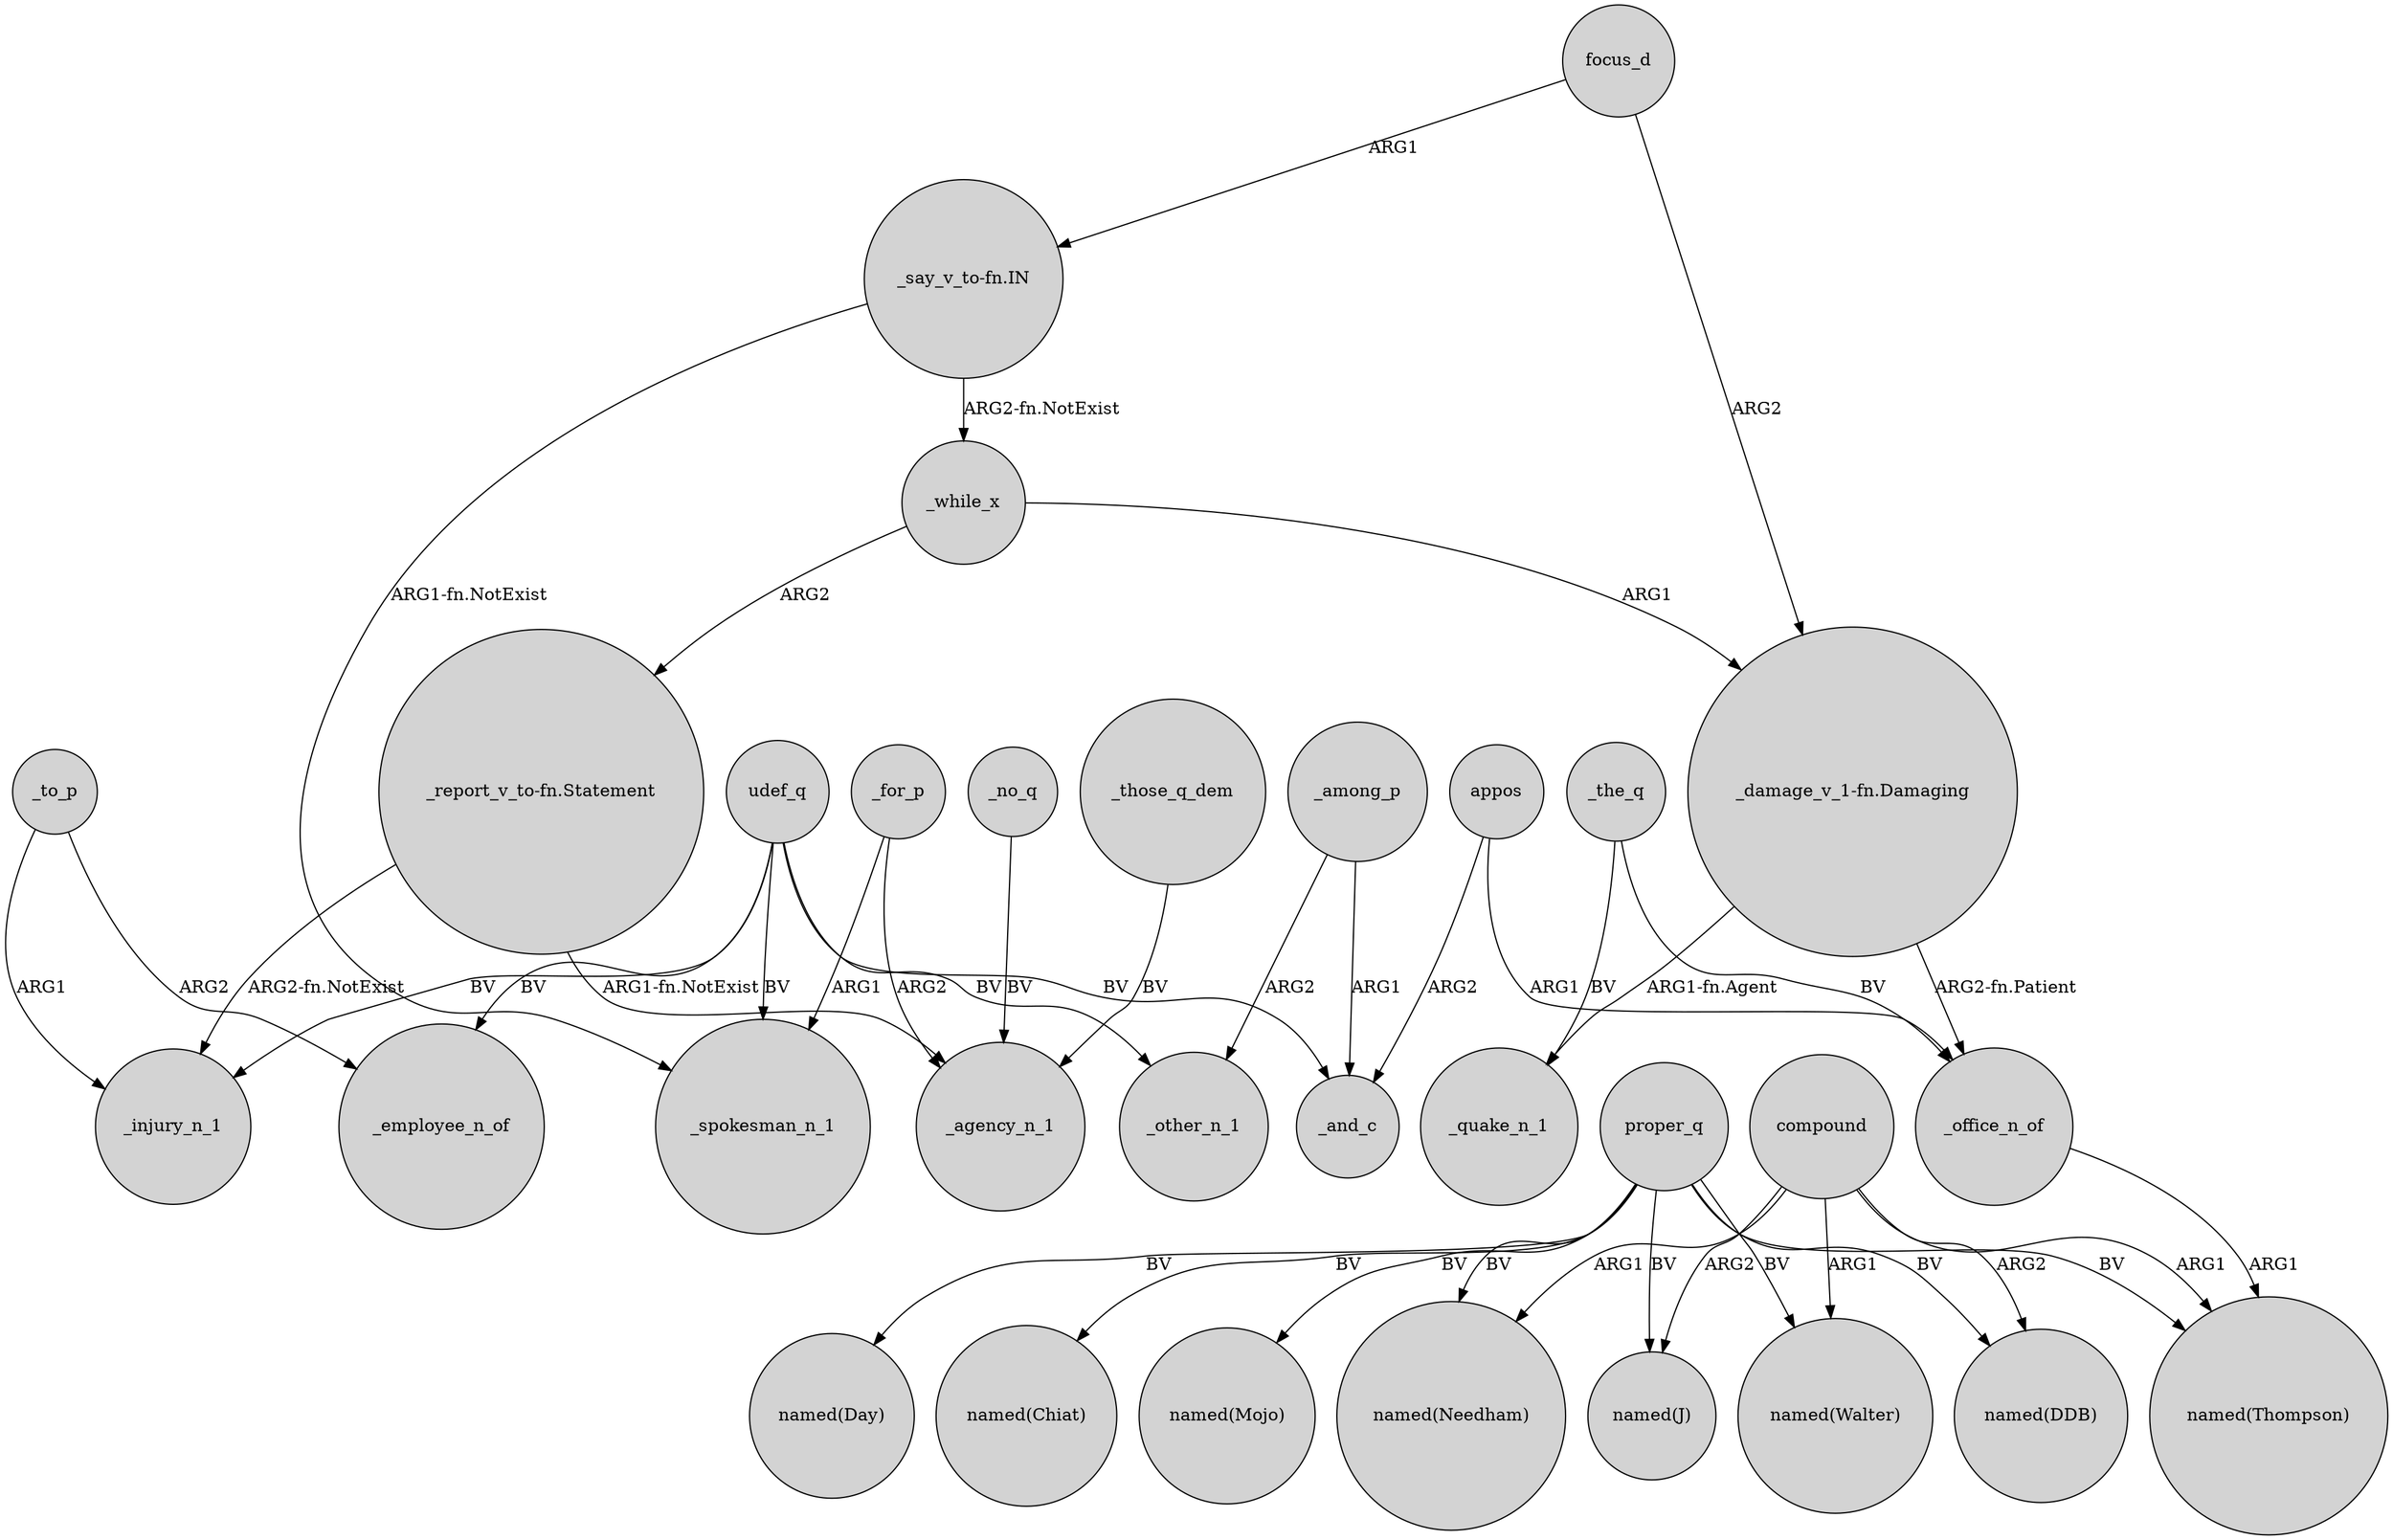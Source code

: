 digraph {
	node [shape=circle style=filled]
	_for_p -> _spokesman_n_1 [label=ARG1]
	_those_q_dem -> _agency_n_1 [label=BV]
	proper_q -> "named(Walter)" [label=BV]
	udef_q -> _employee_n_of [label=BV]
	_among_p -> _other_n_1 [label=ARG2]
	_the_q -> _quake_n_1 [label=BV]
	proper_q -> "named(Thompson)" [label=BV]
	proper_q -> "named(Day)" [label=BV]
	"_say_v_to-fn.IN" -> _while_x [label="ARG2-fn.NotExist"]
	proper_q -> "named(J)" [label=BV]
	proper_q -> "named(Chiat)" [label=BV]
	_no_q -> _agency_n_1 [label=BV]
	_to_p -> _injury_n_1 [label=ARG1]
	"_report_v_to-fn.Statement" -> _agency_n_1 [label="ARG1-fn.NotExist"]
	_the_q -> _office_n_of [label=BV]
	_while_x -> "_report_v_to-fn.Statement" [label=ARG2]
	"_report_v_to-fn.Statement" -> _injury_n_1 [label="ARG2-fn.NotExist"]
	"_damage_v_1-fn.Damaging" -> _office_n_of [label="ARG2-fn.Patient"]
	udef_q -> _spokesman_n_1 [label=BV]
	_among_p -> _and_c [label=ARG1]
	udef_q -> _other_n_1 [label=BV]
	proper_q -> "named(Mojo)" [label=BV]
	compound -> "named(Thompson)" [label=ARG1]
	appos -> _and_c [label=ARG2]
	udef_q -> _injury_n_1 [label=BV]
	"_damage_v_1-fn.Damaging" -> _quake_n_1 [label="ARG1-fn.Agent"]
	compound -> "named(Needham)" [label=ARG1]
	_while_x -> "_damage_v_1-fn.Damaging" [label=ARG1]
	compound -> "named(Walter)" [label=ARG1]
	"_say_v_to-fn.IN" -> _spokesman_n_1 [label="ARG1-fn.NotExist"]
	_to_p -> _employee_n_of [label=ARG2]
	compound -> "named(J)" [label=ARG2]
	proper_q -> "named(Needham)" [label=BV]
	_for_p -> _agency_n_1 [label=ARG2]
	compound -> "named(DDB)" [label=ARG2]
	focus_d -> "_damage_v_1-fn.Damaging" [label=ARG2]
	udef_q -> _and_c [label=BV]
	_office_n_of -> "named(Thompson)" [label=ARG1]
	appos -> _office_n_of [label=ARG1]
	focus_d -> "_say_v_to-fn.IN" [label=ARG1]
	proper_q -> "named(DDB)" [label=BV]
}
